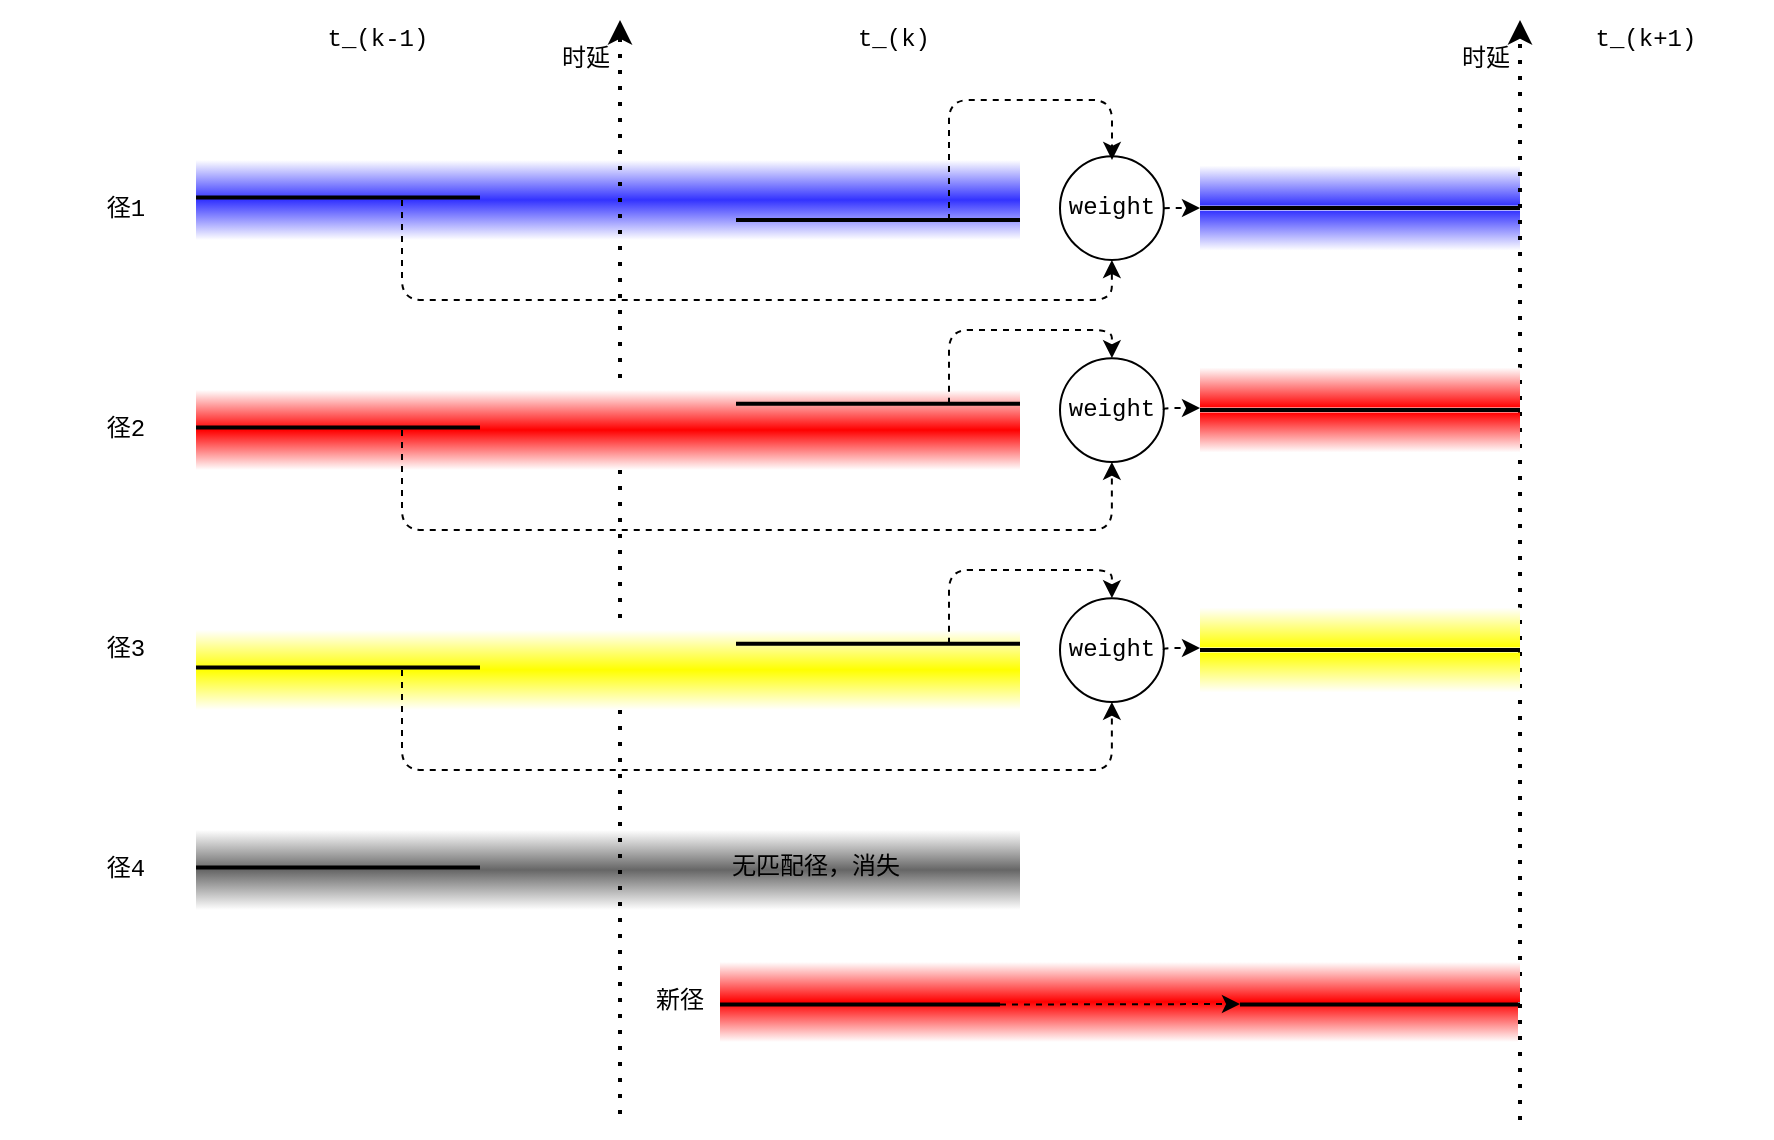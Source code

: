 <mxfile version="14.4.7" type="github"><diagram id="SkfRxPXwfYp_ZGT9NglF" name="Page-1"><mxGraphModel dx="1663" dy="737" grid="0" gridSize="10" guides="1" tooltips="1" connect="1" arrows="1" fold="1" page="0" pageScale="1" pageWidth="827" pageHeight="1169" math="0" shadow="0"><root><mxCell id="0"/><mxCell id="1" parent="0"/><mxCell id="v9uzH7c9CXlTprEiYFJd-67" value="" style="rounded=0;whiteSpace=wrap;html=1;fontFamily=Courier New;shadow=0;glass=0;sketch=0;gradientDirection=north;strokeColor=none;gradientColor=#666666;" vertex="1" parent="1"><mxGeometry x="58" y="635" width="412" height="20" as="geometry"/></mxCell><mxCell id="v9uzH7c9CXlTprEiYFJd-68" value="" style="rounded=0;whiteSpace=wrap;html=1;fontFamily=Courier New;shadow=0;glass=0;sketch=0;gradientDirection=south;strokeColor=none;gradientColor=#666666;" vertex="1" parent="1"><mxGeometry x="58" y="615" width="412" height="20" as="geometry"/></mxCell><mxCell id="v9uzH7c9CXlTprEiYFJd-69" value="" style="line;strokeWidth=2;html=1;rounded=0;shadow=0;glass=0;sketch=0;fillColor=#ffffff;gradientColor=#3333FF;fontFamily=Courier New;" vertex="1" parent="1"><mxGeometry x="58" y="632.5" width="142" height="2.5" as="geometry"/></mxCell><mxCell id="v9uzH7c9CXlTprEiYFJd-2" value="t_(k-1)" style="text;html=1;strokeColor=none;fillColor=none;align=center;verticalAlign=middle;whiteSpace=wrap;rounded=0;fontFamily=Courier New;" vertex="1" parent="1"><mxGeometry x="86" y="200" width="126" height="40" as="geometry"/></mxCell><mxCell id="v9uzH7c9CXlTprEiYFJd-3" value="t_(k)" style="text;html=1;strokeColor=none;fillColor=none;align=center;verticalAlign=middle;whiteSpace=wrap;rounded=0;fontFamily=Courier New;" vertex="1" parent="1"><mxGeometry x="344" y="200" width="126" height="40" as="geometry"/></mxCell><mxCell id="v9uzH7c9CXlTprEiYFJd-5" value="" style="rounded=0;whiteSpace=wrap;html=1;fontFamily=Courier New;shadow=0;glass=0;sketch=0;gradientDirection=north;gradientColor=#3333FF;strokeColor=none;" vertex="1" parent="1"><mxGeometry x="58" y="300" width="412" height="20" as="geometry"/></mxCell><mxCell id="v9uzH7c9CXlTprEiYFJd-8" value="径1" style="text;html=1;strokeColor=none;fillColor=none;align=center;verticalAlign=middle;whiteSpace=wrap;rounded=0;fontFamily=Courier New;" vertex="1" parent="1"><mxGeometry x="-40" y="285" width="126" height="40" as="geometry"/></mxCell><mxCell id="v9uzH7c9CXlTprEiYFJd-9" value="径2" style="text;html=1;strokeColor=none;fillColor=none;align=center;verticalAlign=middle;whiteSpace=wrap;rounded=0;fontFamily=Courier New;" vertex="1" parent="1"><mxGeometry x="-40" y="395" width="126" height="40" as="geometry"/></mxCell><mxCell id="v9uzH7c9CXlTprEiYFJd-10" value="径3" style="text;html=1;strokeColor=none;fillColor=none;align=center;verticalAlign=middle;whiteSpace=wrap;rounded=0;fontFamily=Courier New;" vertex="1" parent="1"><mxGeometry x="-40" y="505" width="126" height="40" as="geometry"/></mxCell><mxCell id="v9uzH7c9CXlTprEiYFJd-17" value="" style="rounded=0;whiteSpace=wrap;html=1;fontFamily=Courier New;shadow=0;glass=0;sketch=0;gradientDirection=south;gradientColor=#3333FF;strokeColor=none;" vertex="1" parent="1"><mxGeometry x="58" y="280" width="412" height="20" as="geometry"/></mxCell><mxCell id="v9uzH7c9CXlTprEiYFJd-19" value="" style="line;strokeWidth=2;html=1;rounded=0;shadow=0;glass=0;sketch=0;fillColor=#ffffff;gradientColor=#3333FF;fontFamily=Courier New;" vertex="1" parent="1"><mxGeometry x="58" y="297.5" width="142" height="2.5" as="geometry"/></mxCell><mxCell id="v9uzH7c9CXlTprEiYFJd-22" value="" style="line;strokeWidth=2;html=1;rounded=0;shadow=0;glass=0;sketch=0;fillColor=#ffffff;gradientColor=#3333FF;fontFamily=Courier New;" vertex="1" parent="1"><mxGeometry x="328" y="308.75" width="142" height="2.5" as="geometry"/></mxCell><mxCell id="v9uzH7c9CXlTprEiYFJd-23" value="weight" style="ellipse;whiteSpace=wrap;html=1;aspect=fixed;rounded=0;shadow=0;glass=0;sketch=0;gradientColor=#3333FF;fontFamily=Courier New;fillColor=none;" vertex="1" parent="1"><mxGeometry x="490" y="278.13" width="51.87" height="51.87" as="geometry"/></mxCell><mxCell id="v9uzH7c9CXlTprEiYFJd-26" value="" style="endArrow=classic;dashed=1;html=1;dashPattern=1 3;strokeWidth=2;fontFamily=Courier New;startArrow=none;startFill=0;endFill=1;" edge="1" parent="1"><mxGeometry width="50" height="50" relative="1" as="geometry"><mxPoint x="270" y="757" as="sourcePoint"/><mxPoint x="270" y="210" as="targetPoint"/></mxGeometry></mxCell><mxCell id="v9uzH7c9CXlTprEiYFJd-27" value="" style="edgeStyle=elbowEdgeStyle;elbow=vertical;endArrow=classic;html=1;fontFamily=Courier New;exitX=0.25;exitY=0;exitDx=0;exitDy=0;entryX=0.5;entryY=1;entryDx=0;entryDy=0;dashed=1;" edge="1" parent="1" source="v9uzH7c9CXlTprEiYFJd-5" target="v9uzH7c9CXlTprEiYFJd-23"><mxGeometry width="50" height="50" relative="1" as="geometry"><mxPoint x="350" y="410" as="sourcePoint"/><mxPoint x="400" y="360" as="targetPoint"/><Array as="points"><mxPoint x="340" y="350"/></Array></mxGeometry></mxCell><mxCell id="v9uzH7c9CXlTprEiYFJd-28" value="" style="edgeStyle=elbowEdgeStyle;elbow=vertical;endArrow=classic;html=1;fontFamily=Courier New;exitX=0.75;exitY=0.5;exitDx=0;exitDy=0;exitPerimeter=0;dashed=1;" edge="1" parent="1" source="v9uzH7c9CXlTprEiYFJd-22"><mxGeometry width="50" height="50" relative="1" as="geometry"><mxPoint x="430" y="370" as="sourcePoint"/><mxPoint x="516" y="280" as="targetPoint"/><Array as="points"><mxPoint x="490" y="250"/><mxPoint x="470" y="330"/></Array></mxGeometry></mxCell><mxCell id="v9uzH7c9CXlTprEiYFJd-29" value="" style="line;strokeWidth=2;html=1;rounded=0;shadow=0;glass=0;sketch=0;fillColor=#ffffff;gradientColor=#3333FF;fontFamily=Courier New;" vertex="1" parent="1"><mxGeometry x="560" y="302.81" width="160" height="2.5" as="geometry"/></mxCell><mxCell id="v9uzH7c9CXlTprEiYFJd-30" value="" style="rounded=0;whiteSpace=wrap;html=1;fontFamily=Courier New;shadow=0;glass=0;sketch=0;gradientDirection=south;gradientColor=#3333FF;strokeColor=none;" vertex="1" parent="1"><mxGeometry x="560" y="282.81" width="160" height="20" as="geometry"/></mxCell><mxCell id="v9uzH7c9CXlTprEiYFJd-31" value="" style="rounded=0;whiteSpace=wrap;html=1;fontFamily=Courier New;shadow=0;glass=0;sketch=0;gradientDirection=north;gradientColor=#3333FF;strokeColor=none;" vertex="1" parent="1"><mxGeometry x="560" y="305.31" width="160" height="20" as="geometry"/></mxCell><mxCell id="v9uzH7c9CXlTprEiYFJd-32" value="" style="edgeStyle=elbowEdgeStyle;elbow=vertical;endArrow=classic;html=1;fontFamily=Courier New;exitX=1;exitY=0.5;exitDx=0;exitDy=0;dashed=1;entryX=0;entryY=0.5;entryDx=0;entryDy=0;entryPerimeter=0;" edge="1" parent="1" source="v9uzH7c9CXlTprEiYFJd-23" target="v9uzH7c9CXlTprEiYFJd-29"><mxGeometry width="50" height="50" relative="1" as="geometry"><mxPoint x="618.5" y="395" as="sourcePoint"/><mxPoint x="700" y="365" as="targetPoint"/><Array as="points"><mxPoint x="550" y="304"/><mxPoint x="654" y="415"/></Array></mxGeometry></mxCell><mxCell id="v9uzH7c9CXlTprEiYFJd-33" value="" style="endArrow=classic;dashed=1;html=1;dashPattern=1 3;strokeWidth=2;fontFamily=Courier New;endFill=1;" edge="1" parent="1"><mxGeometry width="50" height="50" relative="1" as="geometry"><mxPoint x="720" y="760" as="sourcePoint"/><mxPoint x="720" y="210.0" as="targetPoint"/></mxGeometry></mxCell><mxCell id="v9uzH7c9CXlTprEiYFJd-34" value="t_(k+1)" style="text;html=1;strokeColor=none;fillColor=none;align=center;verticalAlign=middle;whiteSpace=wrap;rounded=0;fontFamily=Courier New;" vertex="1" parent="1"><mxGeometry x="720" y="200" width="126" height="40" as="geometry"/></mxCell><mxCell id="v9uzH7c9CXlTprEiYFJd-35" value="" style="rounded=0;whiteSpace=wrap;html=1;fontFamily=Courier New;shadow=0;glass=0;sketch=0;gradientDirection=north;strokeColor=none;gradientColor=#FF0000;" vertex="1" parent="1"><mxGeometry x="58" y="415" width="412" height="20" as="geometry"/></mxCell><mxCell id="v9uzH7c9CXlTprEiYFJd-36" value="" style="rounded=0;whiteSpace=wrap;html=1;fontFamily=Courier New;shadow=0;glass=0;sketch=0;gradientDirection=south;strokeColor=none;gradientColor=#FF0000;" vertex="1" parent="1"><mxGeometry x="58" y="395" width="412" height="20" as="geometry"/></mxCell><mxCell id="v9uzH7c9CXlTprEiYFJd-37" value="" style="line;strokeWidth=2;html=1;rounded=0;shadow=0;glass=0;sketch=0;fillColor=#ffffff;gradientColor=#3333FF;fontFamily=Courier New;" vertex="1" parent="1"><mxGeometry x="58" y="412.5" width="142" height="2.5" as="geometry"/></mxCell><mxCell id="v9uzH7c9CXlTprEiYFJd-38" value="" style="line;strokeWidth=2;html=1;rounded=0;shadow=0;glass=0;sketch=0;fillColor=#ffffff;gradientColor=#3333FF;fontFamily=Courier New;" vertex="1" parent="1"><mxGeometry x="328" y="380" width="142" height="43.75" as="geometry"/></mxCell><mxCell id="v9uzH7c9CXlTprEiYFJd-39" value="weight" style="ellipse;whiteSpace=wrap;html=1;aspect=fixed;rounded=0;shadow=0;glass=0;sketch=0;gradientColor=#3333FF;fontFamily=Courier New;fillColor=none;" vertex="1" parent="1"><mxGeometry x="490" y="379.07" width="51.87" height="51.87" as="geometry"/></mxCell><mxCell id="v9uzH7c9CXlTprEiYFJd-40" value="" style="edgeStyle=elbowEdgeStyle;elbow=vertical;endArrow=classic;html=1;fontFamily=Courier New;exitX=0.25;exitY=0;exitDx=0;exitDy=0;entryX=0.5;entryY=1;entryDx=0;entryDy=0;dashed=1;" edge="1" parent="1" source="v9uzH7c9CXlTprEiYFJd-35" target="v9uzH7c9CXlTprEiYFJd-39"><mxGeometry width="50" height="50" relative="1" as="geometry"><mxPoint x="350" y="525" as="sourcePoint"/><mxPoint x="400" y="475" as="targetPoint"/><Array as="points"><mxPoint x="340" y="465"/></Array></mxGeometry></mxCell><mxCell id="v9uzH7c9CXlTprEiYFJd-41" value="" style="edgeStyle=elbowEdgeStyle;elbow=vertical;endArrow=classic;html=1;fontFamily=Courier New;exitX=0.75;exitY=0.5;exitDx=0;exitDy=0;exitPerimeter=0;dashed=1;entryX=0.5;entryY=0;entryDx=0;entryDy=0;" edge="1" parent="1" source="v9uzH7c9CXlTprEiYFJd-38" target="v9uzH7c9CXlTprEiYFJd-39"><mxGeometry width="50" height="50" relative="1" as="geometry"><mxPoint x="430" y="485" as="sourcePoint"/><mxPoint x="516" y="395" as="targetPoint"/><Array as="points"><mxPoint x="490" y="365"/><mxPoint x="470" y="445"/></Array></mxGeometry></mxCell><mxCell id="v9uzH7c9CXlTprEiYFJd-42" value="" style="line;strokeWidth=2;html=1;rounded=0;shadow=0;glass=0;sketch=0;fillColor=#ffffff;gradientColor=#3333FF;fontFamily=Courier New;" vertex="1" parent="1"><mxGeometry x="560" y="403.75" width="160" height="2.5" as="geometry"/></mxCell><mxCell id="v9uzH7c9CXlTprEiYFJd-43" value="" style="rounded=0;whiteSpace=wrap;html=1;fontFamily=Courier New;shadow=0;glass=0;sketch=0;gradientDirection=south;strokeColor=none;gradientColor=#FF0000;" vertex="1" parent="1"><mxGeometry x="560" y="383.75" width="160" height="20" as="geometry"/></mxCell><mxCell id="v9uzH7c9CXlTprEiYFJd-44" value="" style="rounded=0;whiteSpace=wrap;html=1;fontFamily=Courier New;shadow=0;glass=0;sketch=0;gradientDirection=north;strokeColor=none;gradientColor=#FF0000;" vertex="1" parent="1"><mxGeometry x="560" y="406.25" width="160" height="20" as="geometry"/></mxCell><mxCell id="v9uzH7c9CXlTprEiYFJd-45" value="" style="edgeStyle=elbowEdgeStyle;elbow=vertical;endArrow=classic;html=1;fontFamily=Courier New;exitX=1;exitY=0.5;exitDx=0;exitDy=0;dashed=1;" edge="1" parent="1" source="v9uzH7c9CXlTprEiYFJd-39"><mxGeometry width="50" height="50" relative="1" as="geometry"><mxPoint x="618.5" y="510" as="sourcePoint"/><mxPoint x="560" y="404" as="targetPoint"/><Array as="points"><mxPoint x="550" y="404"/><mxPoint x="542" y="460"/><mxPoint x="560" y="408"/><mxPoint x="550" y="419"/><mxPoint x="654" y="530"/></Array></mxGeometry></mxCell><mxCell id="v9uzH7c9CXlTprEiYFJd-47" value="" style="rounded=0;whiteSpace=wrap;html=1;fontFamily=Courier New;shadow=0;glass=0;sketch=0;gradientDirection=north;strokeColor=none;gradientColor=#FFFF00;" vertex="1" parent="1"><mxGeometry x="58" y="535" width="412" height="20" as="geometry"/></mxCell><mxCell id="v9uzH7c9CXlTprEiYFJd-48" value="" style="rounded=0;whiteSpace=wrap;html=1;fontFamily=Courier New;shadow=0;glass=0;sketch=0;gradientDirection=south;strokeColor=none;gradientColor=#FFFF00;" vertex="1" parent="1"><mxGeometry x="58" y="515" width="412" height="20" as="geometry"/></mxCell><mxCell id="v9uzH7c9CXlTprEiYFJd-49" value="" style="line;strokeWidth=2;html=1;rounded=0;shadow=0;glass=0;sketch=0;fillColor=#ffffff;gradientColor=#3333FF;fontFamily=Courier New;" vertex="1" parent="1"><mxGeometry x="58" y="532.5" width="142" height="2.5" as="geometry"/></mxCell><mxCell id="v9uzH7c9CXlTprEiYFJd-50" value="" style="line;strokeWidth=2;html=1;rounded=0;shadow=0;glass=0;sketch=0;fillColor=#ffffff;gradientColor=#3333FF;fontFamily=Courier New;" vertex="1" parent="1"><mxGeometry x="328" y="500" width="142" height="43.75" as="geometry"/></mxCell><mxCell id="v9uzH7c9CXlTprEiYFJd-51" value="weight" style="ellipse;whiteSpace=wrap;html=1;aspect=fixed;rounded=0;shadow=0;glass=0;sketch=0;gradientColor=#3333FF;fontFamily=Courier New;fillColor=none;" vertex="1" parent="1"><mxGeometry x="490" y="499.07" width="51.87" height="51.87" as="geometry"/></mxCell><mxCell id="v9uzH7c9CXlTprEiYFJd-52" value="" style="edgeStyle=elbowEdgeStyle;elbow=vertical;endArrow=classic;html=1;fontFamily=Courier New;exitX=0.25;exitY=0;exitDx=0;exitDy=0;entryX=0.5;entryY=1;entryDx=0;entryDy=0;dashed=1;" edge="1" parent="1" source="v9uzH7c9CXlTprEiYFJd-47" target="v9uzH7c9CXlTprEiYFJd-51"><mxGeometry width="50" height="50" relative="1" as="geometry"><mxPoint x="350" y="645" as="sourcePoint"/><mxPoint x="400" y="595" as="targetPoint"/><Array as="points"><mxPoint x="340" y="585"/></Array></mxGeometry></mxCell><mxCell id="v9uzH7c9CXlTprEiYFJd-53" value="" style="edgeStyle=elbowEdgeStyle;elbow=vertical;endArrow=classic;html=1;fontFamily=Courier New;exitX=0.75;exitY=0.5;exitDx=0;exitDy=0;exitPerimeter=0;dashed=1;entryX=0.5;entryY=0;entryDx=0;entryDy=0;" edge="1" parent="1" source="v9uzH7c9CXlTprEiYFJd-50" target="v9uzH7c9CXlTprEiYFJd-51"><mxGeometry width="50" height="50" relative="1" as="geometry"><mxPoint x="430" y="605" as="sourcePoint"/><mxPoint x="516" y="515" as="targetPoint"/><Array as="points"><mxPoint x="490" y="485"/><mxPoint x="470" y="565"/></Array></mxGeometry></mxCell><mxCell id="v9uzH7c9CXlTprEiYFJd-54" value="" style="line;strokeWidth=2;html=1;rounded=0;shadow=0;glass=0;sketch=0;fillColor=#ffffff;gradientColor=#3333FF;fontFamily=Courier New;" vertex="1" parent="1"><mxGeometry x="560" y="523.75" width="160" height="2.5" as="geometry"/></mxCell><mxCell id="v9uzH7c9CXlTprEiYFJd-55" value="" style="rounded=0;whiteSpace=wrap;html=1;fontFamily=Courier New;shadow=0;glass=0;sketch=0;gradientDirection=south;strokeColor=none;gradientColor=#FFFF00;" vertex="1" parent="1"><mxGeometry x="560" y="503.75" width="160" height="20" as="geometry"/></mxCell><mxCell id="v9uzH7c9CXlTprEiYFJd-56" value="" style="rounded=0;whiteSpace=wrap;html=1;fontFamily=Courier New;shadow=0;glass=0;sketch=0;gradientDirection=north;strokeColor=none;gradientColor=#FFFF00;" vertex="1" parent="1"><mxGeometry x="560" y="526.25" width="160" height="20" as="geometry"/></mxCell><mxCell id="v9uzH7c9CXlTprEiYFJd-57" value="" style="edgeStyle=elbowEdgeStyle;elbow=vertical;endArrow=classic;html=1;fontFamily=Courier New;exitX=1;exitY=0.5;exitDx=0;exitDy=0;dashed=1;" edge="1" parent="1" source="v9uzH7c9CXlTprEiYFJd-51"><mxGeometry width="50" height="50" relative="1" as="geometry"><mxPoint x="618.5" y="630" as="sourcePoint"/><mxPoint x="560" y="524" as="targetPoint"/><Array as="points"><mxPoint x="550" y="524"/><mxPoint x="542" y="580"/><mxPoint x="560" y="528"/><mxPoint x="550" y="539"/><mxPoint x="654" y="650"/></Array></mxGeometry></mxCell><mxCell id="v9uzH7c9CXlTprEiYFJd-60" value="" style="rounded=0;whiteSpace=wrap;html=1;fontFamily=Courier New;shadow=0;glass=0;sketch=0;gradientDirection=north;strokeColor=none;gradientColor=#FF0000;" vertex="1" parent="1"><mxGeometry x="320" y="701" width="399" height="20" as="geometry"/></mxCell><mxCell id="v9uzH7c9CXlTprEiYFJd-61" value="" style="rounded=0;whiteSpace=wrap;html=1;fontFamily=Courier New;shadow=0;glass=0;sketch=0;gradientDirection=south;strokeColor=none;gradientColor=#FF0000;" vertex="1" parent="1"><mxGeometry x="320" y="681" width="400" height="20" as="geometry"/></mxCell><mxCell id="v9uzH7c9CXlTprEiYFJd-58" value="" style="line;strokeWidth=2;html=1;rounded=0;shadow=0;glass=0;sketch=0;fillColor=#ffffff;gradientColor=#3333FF;fontFamily=Courier New;" vertex="1" parent="1"><mxGeometry x="320" y="701" width="140" height="2.5" as="geometry"/></mxCell><mxCell id="v9uzH7c9CXlTprEiYFJd-62" value="" style="line;strokeWidth=2;html=1;rounded=0;shadow=0;glass=0;sketch=0;fillColor=#ffffff;gradientColor=#3333FF;fontFamily=Courier New;" vertex="1" parent="1"><mxGeometry x="580" y="701" width="140" height="2.5" as="geometry"/></mxCell><mxCell id="v9uzH7c9CXlTprEiYFJd-63" value="" style="edgeStyle=elbowEdgeStyle;elbow=vertical;endArrow=classic;html=1;fontFamily=Courier New;exitX=1;exitY=0.5;exitDx=0;exitDy=0;exitPerimeter=0;dashed=1;entryX=0;entryY=0.5;entryDx=0;entryDy=0;entryPerimeter=0;" edge="1" parent="1" source="v9uzH7c9CXlTprEiYFJd-58" target="v9uzH7c9CXlTprEiYFJd-62"><mxGeometry width="50" height="50" relative="1" as="geometry"><mxPoint x="510" y="757.875" as="sourcePoint"/><mxPoint x="591.435" y="735.07" as="targetPoint"/><Array as="points"><mxPoint x="520" y="702"/><mxPoint x="545.5" y="801"/></Array></mxGeometry></mxCell><mxCell id="v9uzH7c9CXlTprEiYFJd-64" value="新径" style="text;html=1;strokeColor=none;fillColor=none;align=center;verticalAlign=middle;whiteSpace=wrap;rounded=0;fontFamily=Courier New;" vertex="1" parent="1"><mxGeometry x="237" y="681" width="126" height="40" as="geometry"/></mxCell><mxCell id="v9uzH7c9CXlTprEiYFJd-65" value="时延" style="text;html=1;strokeColor=none;fillColor=none;align=center;verticalAlign=middle;whiteSpace=wrap;rounded=0;fontFamily=Courier New;" vertex="1" parent="1"><mxGeometry x="190" y="210" width="126" height="40" as="geometry"/></mxCell><mxCell id="v9uzH7c9CXlTprEiYFJd-66" value="时延" style="text;html=1;strokeColor=none;fillColor=none;align=center;verticalAlign=middle;whiteSpace=wrap;rounded=0;fontFamily=Courier New;" vertex="1" parent="1"><mxGeometry x="640" y="210" width="126" height="40" as="geometry"/></mxCell><mxCell id="v9uzH7c9CXlTprEiYFJd-71" value="径4" style="text;html=1;strokeColor=none;fillColor=none;align=center;verticalAlign=middle;whiteSpace=wrap;rounded=0;fontFamily=Courier New;" vertex="1" parent="1"><mxGeometry x="-40" y="615" width="126" height="40" as="geometry"/></mxCell><mxCell id="v9uzH7c9CXlTprEiYFJd-72" value="无匹配径，消失" style="text;html=1;strokeColor=none;fillColor=none;align=center;verticalAlign=middle;whiteSpace=wrap;rounded=0;fontFamily=Courier New;" vertex="1" parent="1"><mxGeometry x="305" y="613.75" width="126" height="40" as="geometry"/></mxCell></root></mxGraphModel></diagram></mxfile>
